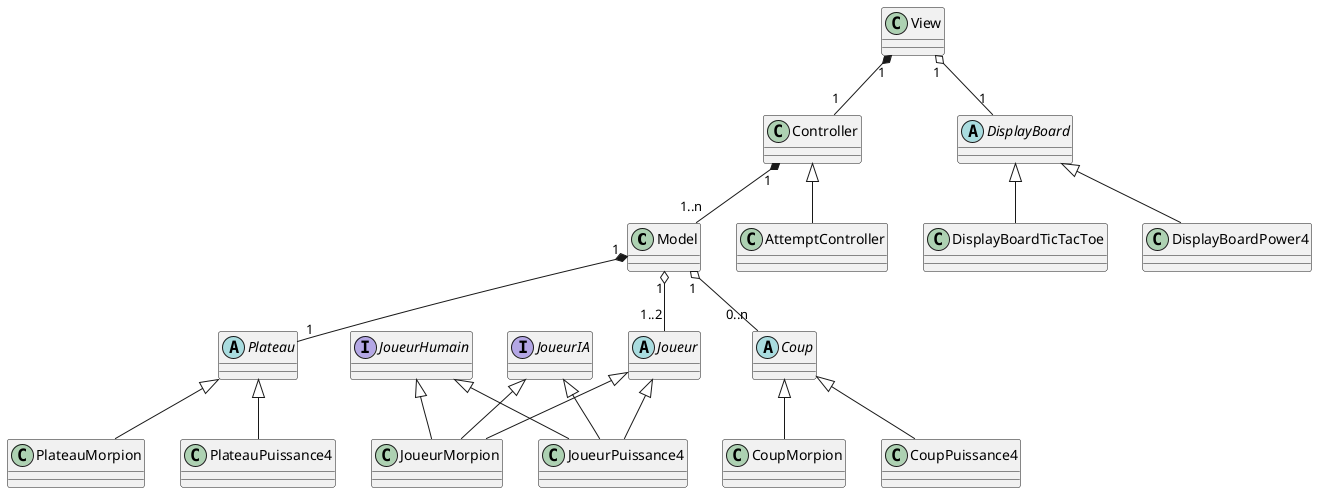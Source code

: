 @startuml
'Les classes définies ici
    'Modèle
class Model
abstract class Joueur
class JoueurMorpion
class JoueurPuissance4
abstract class Plateau
class PlateauMorpion
class PlateauPuissance4
abstract class Coup
class CoupMorpion
class CoupPuissance4

    'Vue
class View
abstract class DisplayBoard
class DisplayBoardTicTacToe
class DisplayBoardPower4

    'Contrôleur
class Controller
class AttemptController

'Les deux interfaces
interface JoueurHumain
interface JoueurIA

'Les relations d'héritage
Joueur <|-- JoueurMorpion
Joueur <|-- JoueurPuissance4
Plateau <|-- PlateauMorpion
Plateau <|-- PlateauPuissance4
Coup <|-- CoupMorpion
Coup <|-- CoupPuissance4
JoueurHumain <|-- JoueurMorpion
JoueurIA <|-- JoueurMorpion
JoueurHumain <|-- JoueurPuissance4
JoueurIA <|-- JoueurPuissance4
Controller <|-- AttemptController
DisplayBoard <|-- DisplayBoardTicTacToe
DisplayBoard <|-- DisplayBoardPower4

'Les relations entre le modèle et les différents élements
Model "1" o-- "1..2" Joueur
Model "1" *-- "1" Plateau
Model "1" o-- "0..n" Coup
View "1" o-- "1" DisplayBoard
View "1" *-- "1" Controller
Controller "1" *-- "1..n" Model

@enduml